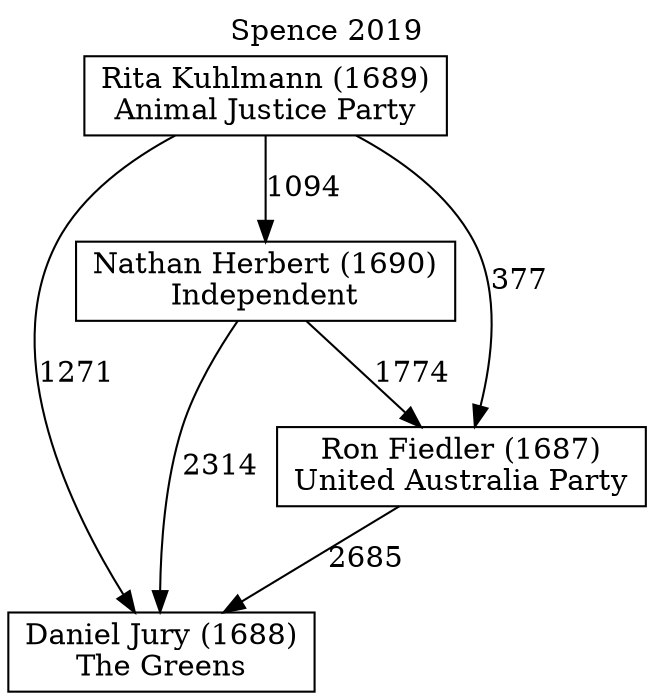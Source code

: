 // House preference flow
digraph "Daniel Jury (1688)_Spence_2019" {
	graph [label="Spence 2019" labelloc=t mclimit=10]
	node [shape=box]
	"Daniel Jury (1688)" [label="Daniel Jury (1688)
The Greens"]
	"Nathan Herbert (1690)" [label="Nathan Herbert (1690)
Independent"]
	"Rita Kuhlmann (1689)" [label="Rita Kuhlmann (1689)
Animal Justice Party"]
	"Ron Fiedler (1687)" [label="Ron Fiedler (1687)
United Australia Party"]
	"Nathan Herbert (1690)" -> "Daniel Jury (1688)" [label=2314]
	"Nathan Herbert (1690)" -> "Ron Fiedler (1687)" [label=1774]
	"Rita Kuhlmann (1689)" -> "Daniel Jury (1688)" [label=1271]
	"Rita Kuhlmann (1689)" -> "Nathan Herbert (1690)" [label=1094]
	"Rita Kuhlmann (1689)" -> "Ron Fiedler (1687)" [label=377]
	"Ron Fiedler (1687)" -> "Daniel Jury (1688)" [label=2685]
}
